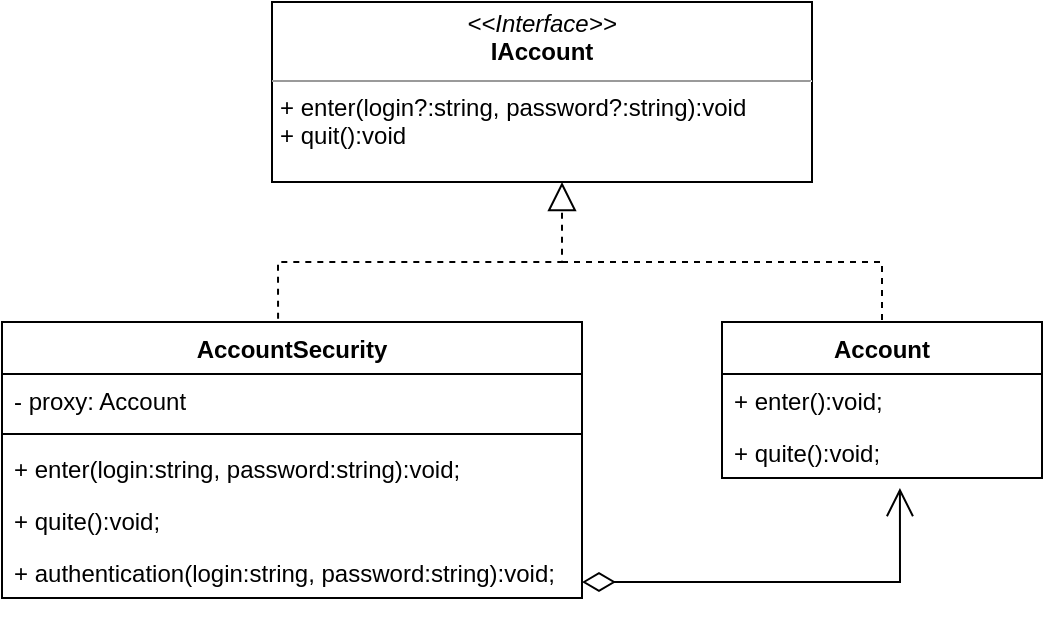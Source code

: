 <mxfile version="20.8.16" type="device"><diagram name="Page-1" id="Mc0gX32QP7m6tFfLGlkD"><mxGraphModel dx="986" dy="500" grid="1" gridSize="10" guides="1" tooltips="1" connect="1" arrows="1" fold="1" page="1" pageScale="1" pageWidth="700" pageHeight="1000" math="0" shadow="0"><root><mxCell id="0"/><mxCell id="1" parent="0"/><mxCell id="u3F85XZS8P9vrfhYNcrd-1" value="&lt;p style=&quot;margin:0px;margin-top:4px;text-align:center;&quot;&gt;&lt;i&gt;&amp;lt;&amp;lt;Interface&amp;gt;&amp;gt;&lt;/i&gt;&lt;br&gt;&lt;b&gt;IAccount&lt;/b&gt;&lt;/p&gt;&lt;hr size=&quot;1&quot;&gt;&lt;p style=&quot;margin:0px;margin-left:4px;&quot;&gt;+ enter(login?:string, password?:string):void&lt;br&gt;+ quit():void&lt;/p&gt;" style="verticalAlign=top;align=left;overflow=fill;fontSize=12;fontFamily=Helvetica;html=1;" vertex="1" parent="1"><mxGeometry x="215" y="40" width="270" height="90" as="geometry"/></mxCell><mxCell id="u3F85XZS8P9vrfhYNcrd-2" value="Account" style="swimlane;fontStyle=1;align=center;verticalAlign=top;childLayout=stackLayout;horizontal=1;startSize=26;horizontalStack=0;resizeParent=1;resizeParentMax=0;resizeLast=0;collapsible=1;marginBottom=0;" vertex="1" parent="1"><mxGeometry x="440" y="200" width="160" height="78" as="geometry"/></mxCell><mxCell id="u3F85XZS8P9vrfhYNcrd-5" value="+ enter():void;" style="text;strokeColor=none;fillColor=none;align=left;verticalAlign=top;spacingLeft=4;spacingRight=4;overflow=hidden;rotatable=0;points=[[0,0.5],[1,0.5]];portConstraint=eastwest;" vertex="1" parent="u3F85XZS8P9vrfhYNcrd-2"><mxGeometry y="26" width="160" height="26" as="geometry"/></mxCell><mxCell id="u3F85XZS8P9vrfhYNcrd-6" value="+ quite():void;" style="text;strokeColor=none;fillColor=none;align=left;verticalAlign=top;spacingLeft=4;spacingRight=4;overflow=hidden;rotatable=0;points=[[0,0.5],[1,0.5]];portConstraint=eastwest;" vertex="1" parent="u3F85XZS8P9vrfhYNcrd-2"><mxGeometry y="52" width="160" height="26" as="geometry"/></mxCell><mxCell id="u3F85XZS8P9vrfhYNcrd-11" value="AccountSecurity" style="swimlane;fontStyle=1;align=center;verticalAlign=top;childLayout=stackLayout;horizontal=1;startSize=26;horizontalStack=0;resizeParent=1;resizeParentMax=0;resizeLast=0;collapsible=1;marginBottom=0;" vertex="1" parent="1"><mxGeometry x="80" y="200" width="290" height="138" as="geometry"/></mxCell><mxCell id="u3F85XZS8P9vrfhYNcrd-12" value="- proxy: Account" style="text;strokeColor=none;fillColor=none;align=left;verticalAlign=top;spacingLeft=4;spacingRight=4;overflow=hidden;rotatable=0;points=[[0,0.5],[1,0.5]];portConstraint=eastwest;" vertex="1" parent="u3F85XZS8P9vrfhYNcrd-11"><mxGeometry y="26" width="290" height="26" as="geometry"/></mxCell><mxCell id="u3F85XZS8P9vrfhYNcrd-13" value="" style="line;strokeWidth=1;fillColor=none;align=left;verticalAlign=middle;spacingTop=-1;spacingLeft=3;spacingRight=3;rotatable=0;labelPosition=right;points=[];portConstraint=eastwest;strokeColor=inherit;" vertex="1" parent="u3F85XZS8P9vrfhYNcrd-11"><mxGeometry y="52" width="290" height="8" as="geometry"/></mxCell><mxCell id="u3F85XZS8P9vrfhYNcrd-16" value="+ enter(login:string, password:string):void;" style="text;strokeColor=none;fillColor=none;align=left;verticalAlign=top;spacingLeft=4;spacingRight=4;overflow=hidden;rotatable=0;points=[[0,0.5],[1,0.5]];portConstraint=eastwest;" vertex="1" parent="u3F85XZS8P9vrfhYNcrd-11"><mxGeometry y="60" width="290" height="26" as="geometry"/></mxCell><mxCell id="u3F85XZS8P9vrfhYNcrd-14" value="+ quite():void;" style="text;strokeColor=none;fillColor=none;align=left;verticalAlign=top;spacingLeft=4;spacingRight=4;overflow=hidden;rotatable=0;points=[[0,0.5],[1,0.5]];portConstraint=eastwest;" vertex="1" parent="u3F85XZS8P9vrfhYNcrd-11"><mxGeometry y="86" width="290" height="26" as="geometry"/></mxCell><mxCell id="u3F85XZS8P9vrfhYNcrd-17" value="+ authentication(login:string, password:string):void;" style="text;strokeColor=none;fillColor=none;align=left;verticalAlign=top;spacingLeft=4;spacingRight=4;overflow=hidden;rotatable=0;points=[[0,0.5],[1,0.5]];portConstraint=eastwest;" vertex="1" parent="u3F85XZS8P9vrfhYNcrd-11"><mxGeometry y="112" width="290" height="26" as="geometry"/></mxCell><mxCell id="u3F85XZS8P9vrfhYNcrd-20" value="" style="endArrow=open;html=1;endSize=12;startArrow=diamondThin;startSize=14;startFill=0;edgeStyle=orthogonalEdgeStyle;align=left;verticalAlign=bottom;rounded=0;entryX=0.556;entryY=1.192;entryDx=0;entryDy=0;entryPerimeter=0;" edge="1" parent="1" target="u3F85XZS8P9vrfhYNcrd-6"><mxGeometry x="-1" y="10" relative="1" as="geometry"><mxPoint x="370" y="330" as="sourcePoint"/><mxPoint x="530" y="330" as="targetPoint"/><Array as="points"><mxPoint x="529" y="330"/></Array><mxPoint as="offset"/></mxGeometry></mxCell><mxCell id="u3F85XZS8P9vrfhYNcrd-22" value="" style="endArrow=block;dashed=1;endFill=0;endSize=12;html=1;rounded=0;exitX=0.476;exitY=-0.012;exitDx=0;exitDy=0;exitPerimeter=0;" edge="1" parent="1" source="u3F85XZS8P9vrfhYNcrd-11"><mxGeometry width="160" relative="1" as="geometry"><mxPoint x="250" y="140" as="sourcePoint"/><mxPoint x="360" y="130" as="targetPoint"/><Array as="points"><mxPoint x="218" y="170"/><mxPoint x="360" y="170"/></Array></mxGeometry></mxCell><mxCell id="u3F85XZS8P9vrfhYNcrd-23" value="" style="endArrow=none;dashed=1;html=1;rounded=0;entryX=0.5;entryY=0;entryDx=0;entryDy=0;" edge="1" parent="1" target="u3F85XZS8P9vrfhYNcrd-2"><mxGeometry width="50" height="50" relative="1" as="geometry"><mxPoint x="360" y="170" as="sourcePoint"/><mxPoint x="360" y="110" as="targetPoint"/><Array as="points"><mxPoint x="520" y="170"/></Array></mxGeometry></mxCell></root></mxGraphModel></diagram></mxfile>